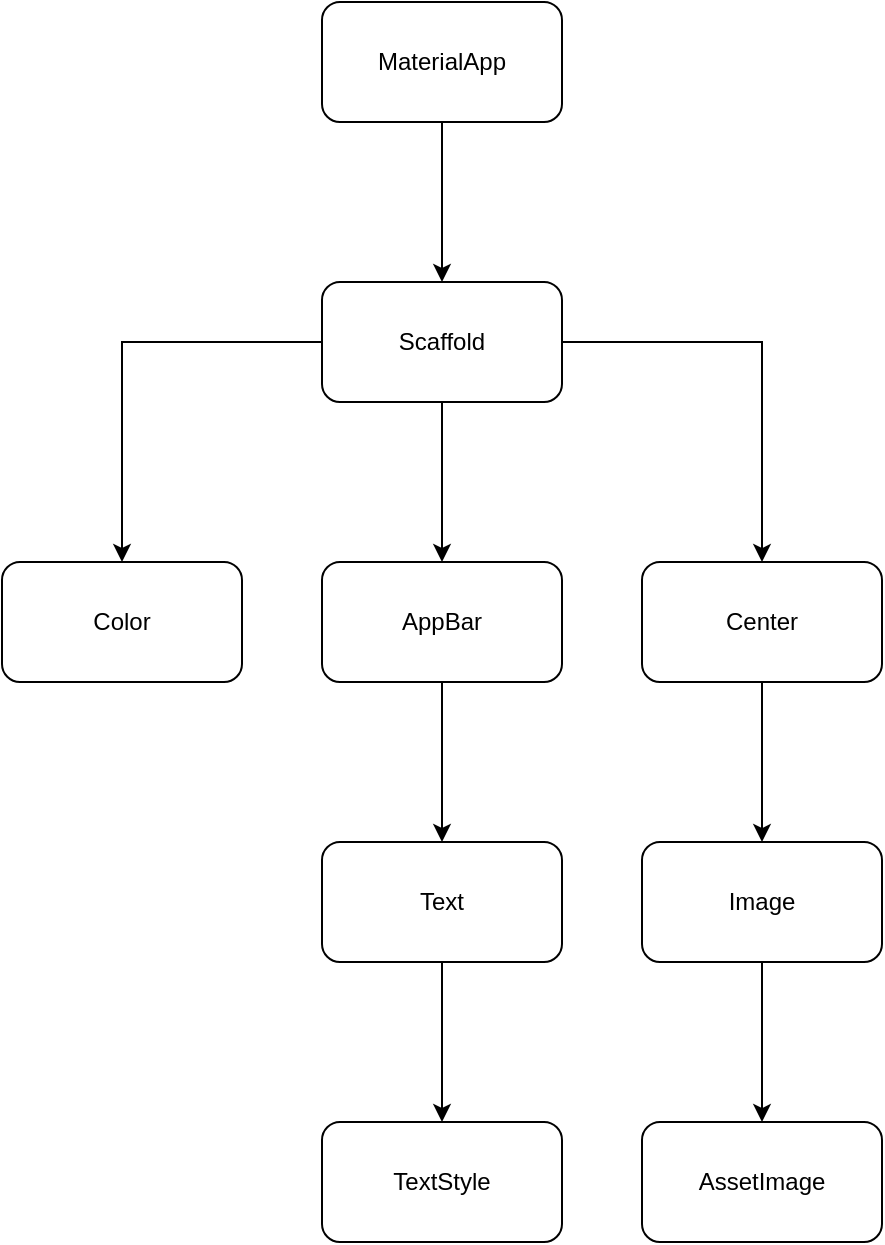 <mxfile version="12.5.6" type="device"><diagram id="KGrv5EVuZ9c9zYpAvRb3" name="Page-1"><mxGraphModel dx="998" dy="1670" grid="1" gridSize="10" guides="1" tooltips="1" connect="1" arrows="1" fold="1" page="1" pageScale="1" pageWidth="850" pageHeight="1100" math="0" shadow="0"><root><mxCell id="0"/><mxCell id="1" parent="0"/><mxCell id="CvpybQ3aFineFGSo83lb-3" value="" style="edgeStyle=orthogonalEdgeStyle;rounded=0;orthogonalLoop=1;jettySize=auto;html=1;" edge="1" parent="1" source="CvpybQ3aFineFGSo83lb-1" target="CvpybQ3aFineFGSo83lb-2"><mxGeometry relative="1" as="geometry"/></mxCell><mxCell id="CvpybQ3aFineFGSo83lb-1" value="MaterialApp" style="rounded=1;whiteSpace=wrap;html=1;" vertex="1" parent="1"><mxGeometry x="360" y="140" width="120" height="60" as="geometry"/></mxCell><mxCell id="CvpybQ3aFineFGSo83lb-5" value="" style="edgeStyle=orthogonalEdgeStyle;rounded=0;orthogonalLoop=1;jettySize=auto;html=1;" edge="1" parent="1" source="CvpybQ3aFineFGSo83lb-2" target="CvpybQ3aFineFGSo83lb-4"><mxGeometry relative="1" as="geometry"/></mxCell><mxCell id="CvpybQ3aFineFGSo83lb-11" value="" style="edgeStyle=orthogonalEdgeStyle;rounded=0;orthogonalLoop=1;jettySize=auto;html=1;" edge="1" parent="1" source="CvpybQ3aFineFGSo83lb-2" target="CvpybQ3aFineFGSo83lb-10"><mxGeometry relative="1" as="geometry"/></mxCell><mxCell id="CvpybQ3aFineFGSo83lb-22" value="" style="edgeStyle=orthogonalEdgeStyle;rounded=0;orthogonalLoop=1;jettySize=auto;html=1;" edge="1" parent="1" source="CvpybQ3aFineFGSo83lb-2" target="CvpybQ3aFineFGSo83lb-21"><mxGeometry relative="1" as="geometry"/></mxCell><mxCell id="CvpybQ3aFineFGSo83lb-2" value="Scaffold" style="rounded=1;whiteSpace=wrap;html=1;" vertex="1" parent="1"><mxGeometry x="360" y="280" width="120" height="60" as="geometry"/></mxCell><mxCell id="CvpybQ3aFineFGSo83lb-21" value="Color" style="rounded=1;whiteSpace=wrap;html=1;" vertex="1" parent="1"><mxGeometry x="200" y="420" width="120" height="60" as="geometry"/></mxCell><mxCell id="CvpybQ3aFineFGSo83lb-13" value="" style="edgeStyle=orthogonalEdgeStyle;rounded=0;orthogonalLoop=1;jettySize=auto;html=1;" edge="1" parent="1" source="CvpybQ3aFineFGSo83lb-10" target="CvpybQ3aFineFGSo83lb-12"><mxGeometry relative="1" as="geometry"/></mxCell><mxCell id="CvpybQ3aFineFGSo83lb-10" value="Center" style="rounded=1;whiteSpace=wrap;html=1;" vertex="1" parent="1"><mxGeometry x="520" y="420" width="120" height="60" as="geometry"/></mxCell><mxCell id="CvpybQ3aFineFGSo83lb-15" value="" style="edgeStyle=orthogonalEdgeStyle;rounded=0;orthogonalLoop=1;jettySize=auto;html=1;" edge="1" parent="1" source="CvpybQ3aFineFGSo83lb-12" target="CvpybQ3aFineFGSo83lb-14"><mxGeometry relative="1" as="geometry"/></mxCell><mxCell id="CvpybQ3aFineFGSo83lb-12" value="Image" style="rounded=1;whiteSpace=wrap;html=1;" vertex="1" parent="1"><mxGeometry x="520" y="560" width="120" height="60" as="geometry"/></mxCell><mxCell id="CvpybQ3aFineFGSo83lb-14" value="AssetImage" style="rounded=1;whiteSpace=wrap;html=1;" vertex="1" parent="1"><mxGeometry x="520" y="700" width="120" height="60" as="geometry"/></mxCell><mxCell id="CvpybQ3aFineFGSo83lb-7" value="" style="edgeStyle=orthogonalEdgeStyle;rounded=0;orthogonalLoop=1;jettySize=auto;html=1;" edge="1" parent="1" source="CvpybQ3aFineFGSo83lb-4" target="CvpybQ3aFineFGSo83lb-6"><mxGeometry relative="1" as="geometry"/></mxCell><mxCell id="CvpybQ3aFineFGSo83lb-4" value="AppBar" style="rounded=1;whiteSpace=wrap;html=1;" vertex="1" parent="1"><mxGeometry x="360" y="420" width="120" height="60" as="geometry"/></mxCell><mxCell id="CvpybQ3aFineFGSo83lb-9" value="" style="edgeStyle=orthogonalEdgeStyle;rounded=0;orthogonalLoop=1;jettySize=auto;html=1;" edge="1" parent="1" source="CvpybQ3aFineFGSo83lb-6" target="CvpybQ3aFineFGSo83lb-8"><mxGeometry relative="1" as="geometry"/></mxCell><mxCell id="CvpybQ3aFineFGSo83lb-6" value="Text" style="rounded=1;whiteSpace=wrap;html=1;" vertex="1" parent="1"><mxGeometry x="360" y="560" width="120" height="60" as="geometry"/></mxCell><mxCell id="CvpybQ3aFineFGSo83lb-8" value="TextStyle" style="rounded=1;whiteSpace=wrap;html=1;" vertex="1" parent="1"><mxGeometry x="360" y="700" width="120" height="60" as="geometry"/></mxCell></root></mxGraphModel></diagram></mxfile>